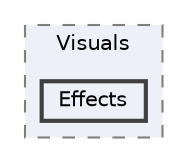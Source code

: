 digraph "C:/Users/David/wkspaces/DuelMe/Assets/Scripts/Player/Visuals/Effects"
{
 // LATEX_PDF_SIZE
  bgcolor="transparent";
  edge [fontname=Helvetica,fontsize=10,labelfontname=Helvetica,labelfontsize=10];
  node [fontname=Helvetica,fontsize=10,shape=box,height=0.2,width=0.4];
  compound=true
  subgraph clusterdir_09569a54a602a7eaa430eb3c30af4455 {
    graph [ bgcolor="#edf0f7", pencolor="grey50", label="Visuals", fontname=Helvetica,fontsize=10 style="filled,dashed", URL="dir_09569a54a602a7eaa430eb3c30af4455.html",tooltip=""]
  dir_d756e71dceaeb6ca3289311a0a5c7f6a [label="Effects", fillcolor="#edf0f7", color="grey25", style="filled,bold", URL="dir_d756e71dceaeb6ca3289311a0a5c7f6a.html",tooltip=""];
  }
}
